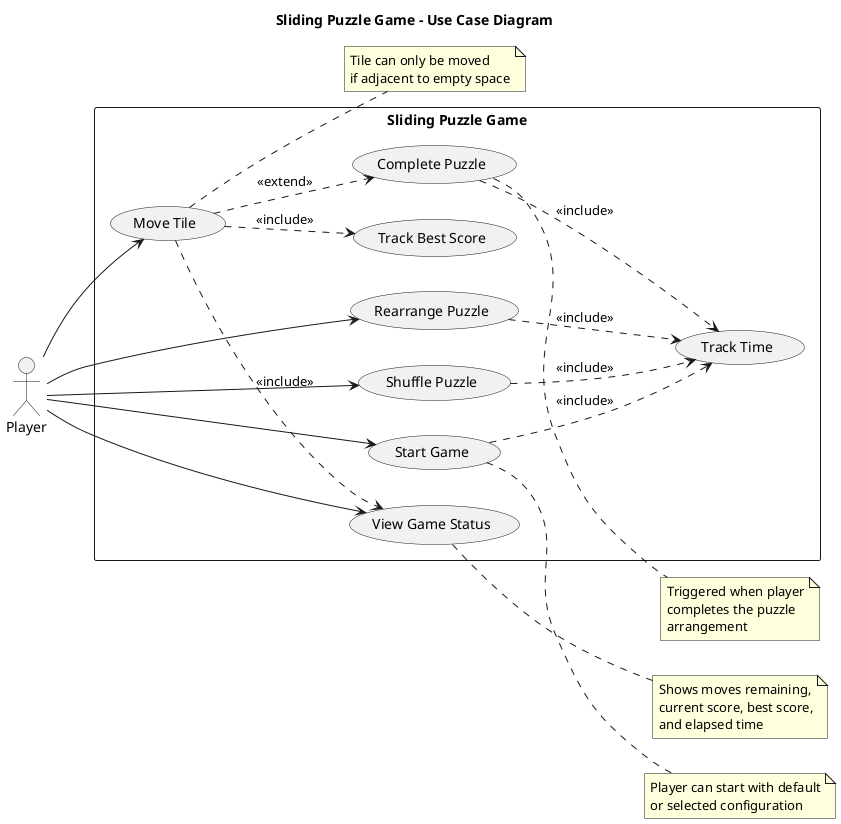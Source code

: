 @startuml SlidingPuzzleUseCases

title Sliding Puzzle Game - Use Case Diagram

left to right direction

' Actor definition
actor Player as player

' Use cases definition
rectangle "Sliding Puzzle Game" {
  usecase "Start Game" as UC1
  usecase "Move Tile" as UC2
  usecase "View Game Status" as UC3
  usecase "Track Best Score" as UC4
  usecase "Rearrange Puzzle" as UC5
  usecase "Shuffle Puzzle" as UC6
  usecase "Complete Puzzle" as UC7
  usecase "Track Time" as UC8
}

' Relationships
player --> UC1
player --> UC2
player --> UC3
player --> UC5
player --> UC6

UC1 ..> UC8 : <<include>>
UC2 ..> UC4 : <<include>>
UC2 ..> UC7 : <<extend>>
UC2 ..> UC3 : <<include>>
UC7 ..> UC8 : <<include>>
UC5 ..> UC8 : <<include>>
UC6 ..> UC8 : <<include>>

note right of UC1
  Player can start with default
  or selected configuration
end note

note right of UC2
  Tile can only be moved
  if adjacent to empty space
end note

note right of UC3
  Shows moves remaining,
  current score, best score,
  and elapsed time
end note

note right of UC7
  Triggered when player
  completes the puzzle
  arrangement
end note

@enduml
